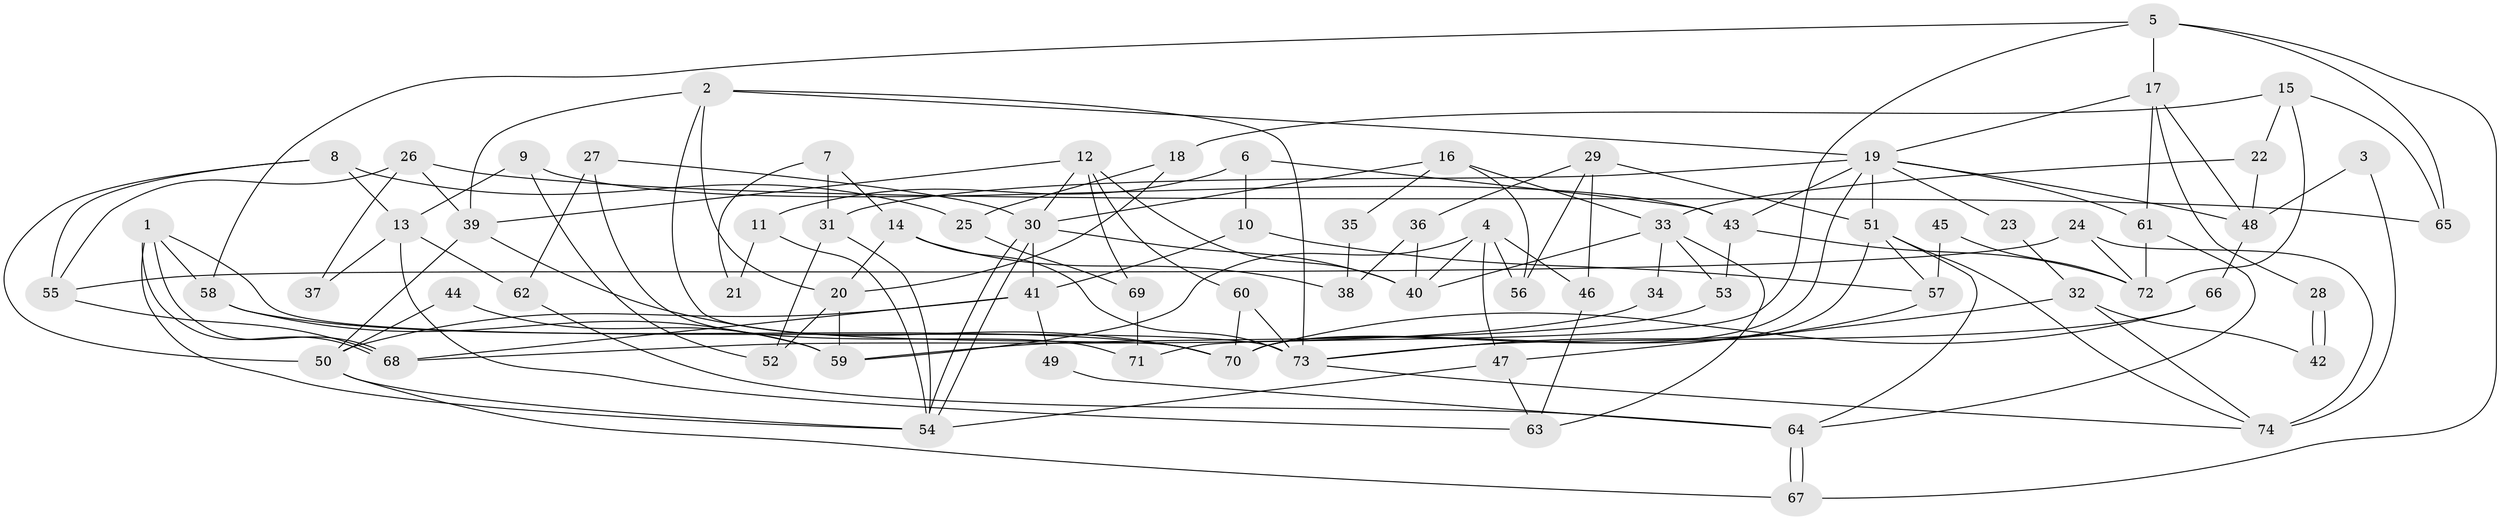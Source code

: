 // coarse degree distribution, {6: 0.26666666666666666, 2: 0.06666666666666667, 4: 0.3, 3: 0.06666666666666667, 8: 0.03333333333333333, 10: 0.03333333333333333, 12: 0.03333333333333333, 7: 0.03333333333333333, 5: 0.13333333333333333, 9: 0.03333333333333333}
// Generated by graph-tools (version 1.1) at 2025/37/03/04/25 23:37:15]
// undirected, 74 vertices, 148 edges
graph export_dot {
  node [color=gray90,style=filled];
  1;
  2;
  3;
  4;
  5;
  6;
  7;
  8;
  9;
  10;
  11;
  12;
  13;
  14;
  15;
  16;
  17;
  18;
  19;
  20;
  21;
  22;
  23;
  24;
  25;
  26;
  27;
  28;
  29;
  30;
  31;
  32;
  33;
  34;
  35;
  36;
  37;
  38;
  39;
  40;
  41;
  42;
  43;
  44;
  45;
  46;
  47;
  48;
  49;
  50;
  51;
  52;
  53;
  54;
  55;
  56;
  57;
  58;
  59;
  60;
  61;
  62;
  63;
  64;
  65;
  66;
  67;
  68;
  69;
  70;
  71;
  72;
  73;
  74;
  1 -- 68;
  1 -- 68;
  1 -- 58;
  1 -- 54;
  1 -- 73;
  2 -- 19;
  2 -- 20;
  2 -- 39;
  2 -- 70;
  2 -- 73;
  3 -- 48;
  3 -- 74;
  4 -- 47;
  4 -- 40;
  4 -- 46;
  4 -- 56;
  4 -- 59;
  5 -- 58;
  5 -- 67;
  5 -- 17;
  5 -- 65;
  5 -- 71;
  6 -- 10;
  6 -- 43;
  6 -- 11;
  7 -- 14;
  7 -- 31;
  7 -- 21;
  8 -- 55;
  8 -- 50;
  8 -- 13;
  8 -- 25;
  9 -- 13;
  9 -- 43;
  9 -- 52;
  10 -- 41;
  10 -- 57;
  11 -- 54;
  11 -- 21;
  12 -- 60;
  12 -- 39;
  12 -- 30;
  12 -- 40;
  12 -- 69;
  13 -- 63;
  13 -- 37;
  13 -- 62;
  14 -- 73;
  14 -- 20;
  14 -- 38;
  15 -- 72;
  15 -- 65;
  15 -- 18;
  15 -- 22;
  16 -- 33;
  16 -- 30;
  16 -- 35;
  16 -- 56;
  17 -- 61;
  17 -- 19;
  17 -- 28;
  17 -- 48;
  18 -- 25;
  18 -- 20;
  19 -- 70;
  19 -- 23;
  19 -- 31;
  19 -- 43;
  19 -- 48;
  19 -- 51;
  19 -- 61;
  20 -- 52;
  20 -- 59;
  22 -- 48;
  22 -- 33;
  23 -- 32;
  24 -- 72;
  24 -- 74;
  24 -- 55;
  25 -- 69;
  26 -- 39;
  26 -- 55;
  26 -- 37;
  26 -- 65;
  27 -- 30;
  27 -- 62;
  27 -- 71;
  28 -- 42;
  28 -- 42;
  29 -- 51;
  29 -- 56;
  29 -- 36;
  29 -- 46;
  30 -- 54;
  30 -- 54;
  30 -- 40;
  30 -- 41;
  31 -- 54;
  31 -- 52;
  32 -- 47;
  32 -- 74;
  32 -- 42;
  33 -- 40;
  33 -- 34;
  33 -- 53;
  33 -- 63;
  34 -- 68;
  35 -- 38;
  36 -- 40;
  36 -- 38;
  39 -- 70;
  39 -- 50;
  41 -- 50;
  41 -- 49;
  41 -- 68;
  43 -- 53;
  43 -- 72;
  44 -- 50;
  44 -- 59;
  45 -- 57;
  45 -- 72;
  46 -- 63;
  47 -- 63;
  47 -- 54;
  48 -- 66;
  49 -- 64;
  50 -- 54;
  50 -- 67;
  51 -- 70;
  51 -- 57;
  51 -- 64;
  51 -- 74;
  53 -- 59;
  55 -- 68;
  57 -- 73;
  58 -- 70;
  58 -- 59;
  60 -- 73;
  60 -- 70;
  61 -- 64;
  61 -- 72;
  62 -- 64;
  64 -- 67;
  64 -- 67;
  66 -- 73;
  66 -- 70;
  69 -- 71;
  73 -- 74;
}
